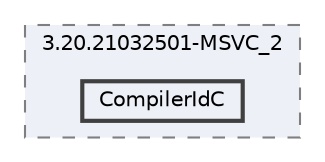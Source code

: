 digraph "out/build/windows-default/CMakeFiles/3.20.21032501-MSVC_2/CompilerIdC"
{
 // LATEX_PDF_SIZE
  bgcolor="transparent";
  edge [fontname=Helvetica,fontsize=10,labelfontname=Helvetica,labelfontsize=10];
  node [fontname=Helvetica,fontsize=10,shape=box,height=0.2,width=0.4];
  compound=true
  subgraph clusterdir_3405f409ad740f9f782b49a013d8eab2 {
    graph [ bgcolor="#edf0f7", pencolor="grey50", label="3.20.21032501-MSVC_2", fontname=Helvetica,fontsize=10 style="filled,dashed", URL="dir_3405f409ad740f9f782b49a013d8eab2.html",tooltip=""]
  dir_10ba275271f117e8fb9f96feafee3391 [label="CompilerIdC", fillcolor="#edf0f7", color="grey25", style="filled,bold", URL="dir_10ba275271f117e8fb9f96feafee3391.html",tooltip=""];
  }
}
